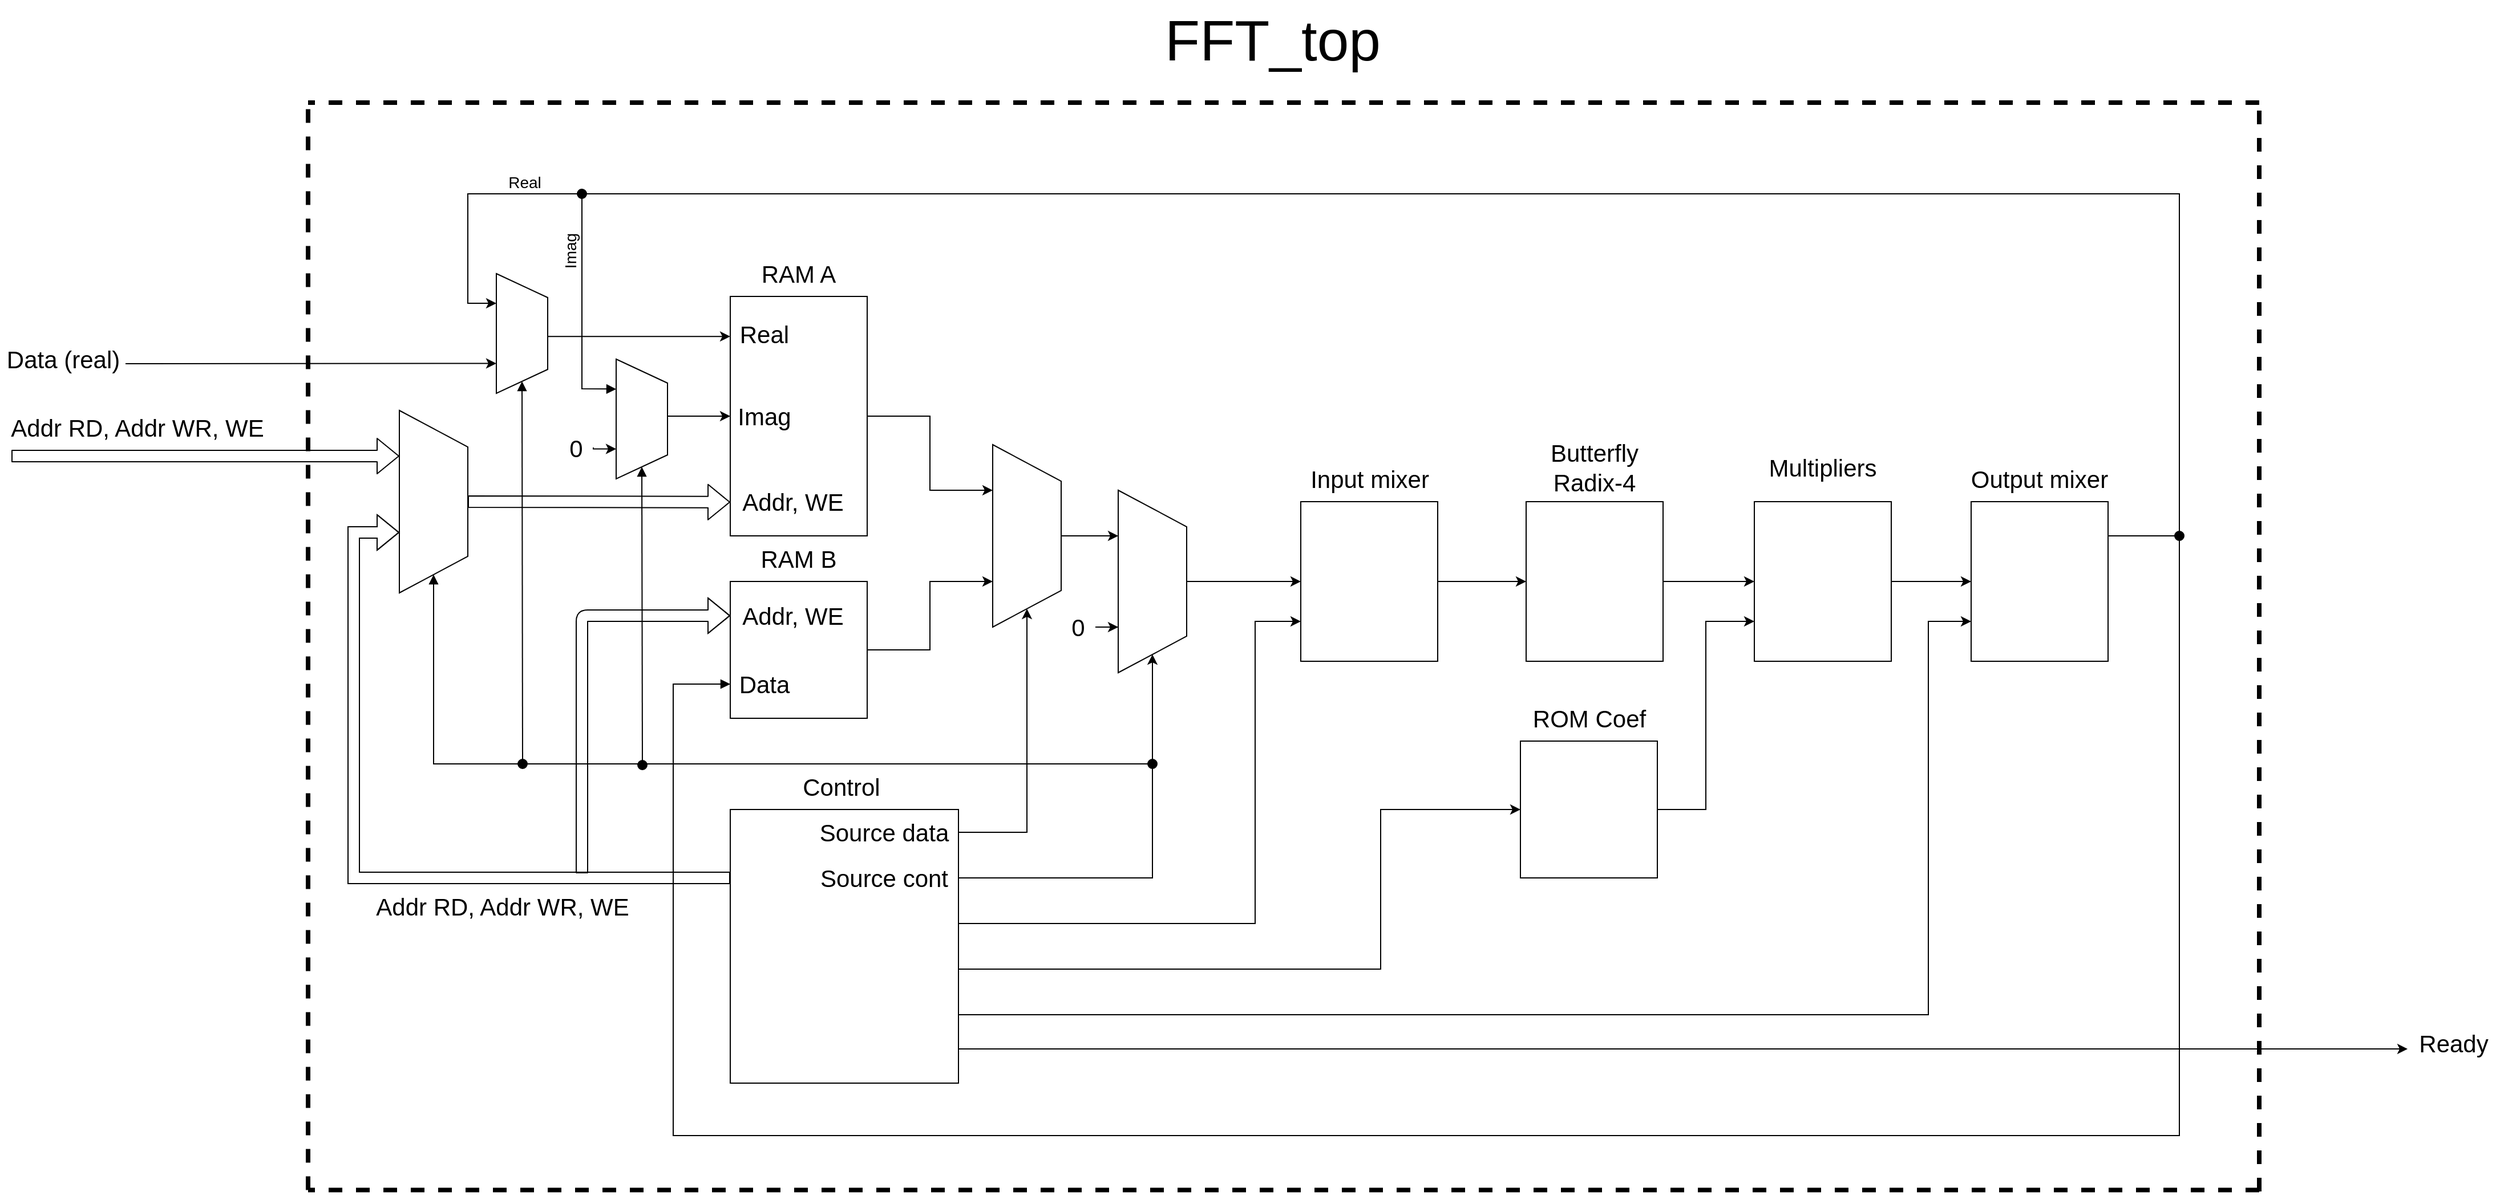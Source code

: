 <mxfile version="12.8.1" type="device"><diagram id="4vBenmvVGV5A6vrpV4G-" name="Page-1"><mxGraphModel dx="2780" dy="3052" grid="1" gridSize="10" guides="1" tooltips="1" connect="1" arrows="1" fold="1" page="1" pageScale="1" pageWidth="827" pageHeight="1169" math="0" shadow="0"><root><mxCell id="0"/><mxCell id="1" parent="0"/><mxCell id="ND-BkA_XRdKAPB5eUd4H-8" style="edgeStyle=orthogonalEdgeStyle;rounded=0;orthogonalLoop=1;jettySize=auto;html=1;entryX=0.25;entryY=1;entryDx=0;entryDy=0;fontSize=21;" parent="1" source="ND-BkA_XRdKAPB5eUd4H-1" target="ND-BkA_XRdKAPB5eUd4H-7" edge="1"><mxGeometry relative="1" as="geometry"/></mxCell><mxCell id="ND-BkA_XRdKAPB5eUd4H-1" value="" style="rounded=0;whiteSpace=wrap;html=1;" parent="1" vertex="1"><mxGeometry x="390" y="-230" width="120" height="210" as="geometry"/></mxCell><mxCell id="ND-BkA_XRdKAPB5eUd4H-2" value="RAM A" style="text;html=1;strokeColor=none;fillColor=none;align=center;verticalAlign=middle;whiteSpace=wrap;rounded=0;fontSize=21;" parent="1" vertex="1"><mxGeometry x="405" y="-260" width="90" height="20" as="geometry"/></mxCell><mxCell id="ND-BkA_XRdKAPB5eUd4H-9" style="edgeStyle=orthogonalEdgeStyle;rounded=0;orthogonalLoop=1;jettySize=auto;html=1;entryX=0.75;entryY=1;entryDx=0;entryDy=0;fontSize=21;" parent="1" source="ND-BkA_XRdKAPB5eUd4H-5" target="ND-BkA_XRdKAPB5eUd4H-7" edge="1"><mxGeometry relative="1" as="geometry"/></mxCell><mxCell id="ND-BkA_XRdKAPB5eUd4H-5" value="" style="rounded=0;whiteSpace=wrap;html=1;" parent="1" vertex="1"><mxGeometry x="390" y="20" width="120" height="120" as="geometry"/></mxCell><mxCell id="ND-BkA_XRdKAPB5eUd4H-6" value="RAM B" style="text;html=1;strokeColor=none;fillColor=none;align=center;verticalAlign=middle;whiteSpace=wrap;rounded=0;fontSize=21;" parent="1" vertex="1"><mxGeometry x="405" y="-10" width="90" height="20" as="geometry"/></mxCell><mxCell id="p9qoK1k5cuIjucnHrk1L-18" style="edgeStyle=orthogonalEdgeStyle;rounded=0;orthogonalLoop=1;jettySize=auto;html=1;exitX=0.5;exitY=0;exitDx=0;exitDy=0;entryX=0.25;entryY=1;entryDx=0;entryDy=0;" edge="1" parent="1" source="ND-BkA_XRdKAPB5eUd4H-7" target="p9qoK1k5cuIjucnHrk1L-16"><mxGeometry relative="1" as="geometry"/></mxCell><mxCell id="ND-BkA_XRdKAPB5eUd4H-7" value="" style="shape=trapezoid;perimeter=trapezoidPerimeter;whiteSpace=wrap;html=1;fontSize=21;rotation=90;" parent="1" vertex="1"><mxGeometry x="570" y="-50" width="160" height="60" as="geometry"/></mxCell><mxCell id="ND-BkA_XRdKAPB5eUd4H-15" style="edgeStyle=orthogonalEdgeStyle;rounded=0;orthogonalLoop=1;jettySize=auto;html=1;entryX=0;entryY=0.5;entryDx=0;entryDy=0;fontSize=21;" parent="1" source="ND-BkA_XRdKAPB5eUd4H-10" target="ND-BkA_XRdKAPB5eUd4H-13" edge="1"><mxGeometry relative="1" as="geometry"/></mxCell><mxCell id="ND-BkA_XRdKAPB5eUd4H-10" value="" style="rounded=0;whiteSpace=wrap;html=1;fontSize=21;" parent="1" vertex="1"><mxGeometry x="890" y="-50" width="120" height="140" as="geometry"/></mxCell><mxCell id="ND-BkA_XRdKAPB5eUd4H-12" value="Input mixer" style="text;html=1;strokeColor=none;fillColor=none;align=center;verticalAlign=middle;whiteSpace=wrap;rounded=0;fontSize=21;" parent="1" vertex="1"><mxGeometry x="882.5" y="-80" width="135" height="20" as="geometry"/></mxCell><mxCell id="ND-BkA_XRdKAPB5eUd4H-18" style="edgeStyle=orthogonalEdgeStyle;rounded=0;orthogonalLoop=1;jettySize=auto;html=1;exitX=1;exitY=0.5;exitDx=0;exitDy=0;entryX=0;entryY=0.5;entryDx=0;entryDy=0;fontSize=21;" parent="1" source="ND-BkA_XRdKAPB5eUd4H-13" target="ND-BkA_XRdKAPB5eUd4H-16" edge="1"><mxGeometry relative="1" as="geometry"/></mxCell><mxCell id="ND-BkA_XRdKAPB5eUd4H-13" value="" style="rounded=0;whiteSpace=wrap;html=1;fontSize=21;" parent="1" vertex="1"><mxGeometry x="1087.5" y="-50" width="120" height="140" as="geometry"/></mxCell><mxCell id="ND-BkA_XRdKAPB5eUd4H-14" value="Butterfly Radix-4" style="text;html=1;strokeColor=none;fillColor=none;align=center;verticalAlign=middle;whiteSpace=wrap;rounded=0;fontSize=21;" parent="1" vertex="1"><mxGeometry x="1080" y="-90" width="135" height="20" as="geometry"/></mxCell><mxCell id="ND-BkA_XRdKAPB5eUd4H-21" style="edgeStyle=orthogonalEdgeStyle;rounded=0;orthogonalLoop=1;jettySize=auto;html=1;exitX=1;exitY=0.5;exitDx=0;exitDy=0;entryX=0;entryY=0.5;entryDx=0;entryDy=0;fontSize=21;" parent="1" source="ND-BkA_XRdKAPB5eUd4H-16" target="ND-BkA_XRdKAPB5eUd4H-19" edge="1"><mxGeometry relative="1" as="geometry"/></mxCell><mxCell id="ND-BkA_XRdKAPB5eUd4H-16" value="" style="rounded=0;whiteSpace=wrap;html=1;fontSize=21;" parent="1" vertex="1"><mxGeometry x="1287.5" y="-50" width="120" height="140" as="geometry"/></mxCell><mxCell id="ND-BkA_XRdKAPB5eUd4H-17" value="Multipliers" style="text;html=1;strokeColor=none;fillColor=none;align=center;verticalAlign=middle;whiteSpace=wrap;rounded=0;fontSize=21;" parent="1" vertex="1"><mxGeometry x="1280" y="-90" width="135" height="20" as="geometry"/></mxCell><mxCell id="p9qoK1k5cuIjucnHrk1L-7" style="edgeStyle=orthogonalEdgeStyle;rounded=0;orthogonalLoop=1;jettySize=auto;html=1;exitX=1;exitY=0.5;exitDx=0;exitDy=0;entryX=0.25;entryY=1;entryDx=0;entryDy=0;" edge="1" parent="1" source="ND-BkA_XRdKAPB5eUd4H-19" target="p9qoK1k5cuIjucnHrk1L-5"><mxGeometry relative="1" as="geometry"><Array as="points"><mxPoint x="1598" y="-20"/><mxPoint x="1660" y="-20"/><mxPoint x="1660" y="-320"/><mxPoint x="160" y="-320"/><mxPoint x="160" y="-224"/><mxPoint x="185" y="-224"/></Array></mxGeometry></mxCell><mxCell id="ND-BkA_XRdKAPB5eUd4H-19" value="" style="rounded=0;whiteSpace=wrap;html=1;fontSize=21;" parent="1" vertex="1"><mxGeometry x="1477.5" y="-50" width="120" height="140" as="geometry"/></mxCell><mxCell id="ND-BkA_XRdKAPB5eUd4H-20" value="Output mixer" style="text;html=1;strokeColor=none;fillColor=none;align=center;verticalAlign=middle;whiteSpace=wrap;rounded=0;fontSize=21;" parent="1" vertex="1"><mxGeometry x="1470" y="-80" width="135" height="20" as="geometry"/></mxCell><mxCell id="ND-BkA_XRdKAPB5eUd4H-24" style="edgeStyle=orthogonalEdgeStyle;rounded=0;orthogonalLoop=1;jettySize=auto;html=1;exitX=1;exitY=0.5;exitDx=0;exitDy=0;entryX=0;entryY=0.75;entryDx=0;entryDy=0;fontSize=21;" parent="1" source="ND-BkA_XRdKAPB5eUd4H-22" target="ND-BkA_XRdKAPB5eUd4H-16" edge="1"><mxGeometry relative="1" as="geometry"/></mxCell><mxCell id="ND-BkA_XRdKAPB5eUd4H-22" value="" style="rounded=0;whiteSpace=wrap;html=1;" parent="1" vertex="1"><mxGeometry x="1082.5" y="160" width="120" height="120" as="geometry"/></mxCell><mxCell id="ND-BkA_XRdKAPB5eUd4H-23" value="ROM Coef" style="text;html=1;strokeColor=none;fillColor=none;align=center;verticalAlign=middle;whiteSpace=wrap;rounded=0;fontSize=21;" parent="1" vertex="1"><mxGeometry x="1077.5" y="130" width="130" height="20" as="geometry"/></mxCell><mxCell id="ND-BkA_XRdKAPB5eUd4H-28" style="edgeStyle=orthogonalEdgeStyle;rounded=0;orthogonalLoop=1;jettySize=auto;html=1;entryX=0;entryY=0.75;entryDx=0;entryDy=0;fontSize=21;" parent="1" source="ND-BkA_XRdKAPB5eUd4H-25" target="ND-BkA_XRdKAPB5eUd4H-19" edge="1"><mxGeometry relative="1" as="geometry"><Array as="points"><mxPoint x="1440" y="400"/><mxPoint x="1440" y="55"/></Array></mxGeometry></mxCell><mxCell id="p9qoK1k5cuIjucnHrk1L-2" style="edgeStyle=orthogonalEdgeStyle;rounded=0;orthogonalLoop=1;jettySize=auto;html=1;exitX=1;exitY=0.75;exitDx=0;exitDy=0;entryX=0;entryY=0.5;entryDx=0;entryDy=0;" edge="1" parent="1" source="ND-BkA_XRdKAPB5eUd4H-25" target="ND-BkA_XRdKAPB5eUd4H-22"><mxGeometry relative="1" as="geometry"><Array as="points"><mxPoint x="590" y="360"/><mxPoint x="960" y="360"/><mxPoint x="960" y="220"/></Array></mxGeometry></mxCell><mxCell id="p9qoK1k5cuIjucnHrk1L-3" style="edgeStyle=orthogonalEdgeStyle;rounded=0;orthogonalLoop=1;jettySize=auto;html=1;exitX=1;exitY=0.5;exitDx=0;exitDy=0;entryX=0;entryY=0.75;entryDx=0;entryDy=0;" edge="1" parent="1" source="ND-BkA_XRdKAPB5eUd4H-25" target="ND-BkA_XRdKAPB5eUd4H-10"><mxGeometry relative="1" as="geometry"><Array as="points"><mxPoint x="590" y="320"/><mxPoint x="850" y="320"/><mxPoint x="850" y="55"/></Array></mxGeometry></mxCell><mxCell id="p9qoK1k5cuIjucnHrk1L-4" style="edgeStyle=orthogonalEdgeStyle;rounded=0;orthogonalLoop=1;jettySize=auto;html=1;exitX=1;exitY=0.25;exitDx=0;exitDy=0;entryX=1;entryY=0.5;entryDx=0;entryDy=0;" edge="1" parent="1" source="ND-BkA_XRdKAPB5eUd4H-25" target="ND-BkA_XRdKAPB5eUd4H-7"><mxGeometry relative="1" as="geometry"><Array as="points"><mxPoint x="590" y="240"/><mxPoint x="650" y="240"/></Array></mxGeometry></mxCell><mxCell id="p9qoK1k5cuIjucnHrk1L-15" style="edgeStyle=orthogonalEdgeStyle;rounded=0;orthogonalLoop=1;jettySize=auto;html=1;entryX=1;entryY=0.5;entryDx=0;entryDy=0;" edge="1" parent="1" target="p9qoK1k5cuIjucnHrk1L-16"><mxGeometry relative="1" as="geometry"><mxPoint x="770" y="80" as="targetPoint"/><mxPoint x="590" y="340" as="sourcePoint"/><Array as="points"><mxPoint x="590" y="280"/><mxPoint x="760" y="280"/></Array></mxGeometry></mxCell><mxCell id="p9qoK1k5cuIjucnHrk1L-64" style="edgeStyle=orthogonalEdgeStyle;rounded=0;orthogonalLoop=1;jettySize=auto;html=1;exitX=0;exitY=0.25;exitDx=0;exitDy=0;entryX=0.669;entryY=1;entryDx=0;entryDy=0;entryPerimeter=0;strokeWidth=1;fontSize=21;shape=flexArrow;strokeColor=#000000;" edge="1" parent="1" source="ND-BkA_XRdKAPB5eUd4H-25" target="p9qoK1k5cuIjucnHrk1L-6"><mxGeometry relative="1" as="geometry"><Array as="points"><mxPoint x="60" y="280"/><mxPoint x="60" y="-23"/></Array></mxGeometry></mxCell><mxCell id="p9qoK1k5cuIjucnHrk1L-66" style="edgeStyle=orthogonalEdgeStyle;rounded=0;orthogonalLoop=1;jettySize=auto;html=1;exitX=1;exitY=0.5;exitDx=0;exitDy=0;strokeColor=#000000;strokeWidth=1;fontSize=21;" edge="1" parent="1" source="ND-BkA_XRdKAPB5eUd4H-25"><mxGeometry relative="1" as="geometry"><mxPoint x="1860" y="430" as="targetPoint"/><Array as="points"><mxPoint x="590" y="430"/><mxPoint x="1430" y="430"/></Array></mxGeometry></mxCell><UserObject label="" id="ND-BkA_XRdKAPB5eUd4H-25"><mxCell style="rounded=0;whiteSpace=wrap;html=1;fontSize=21;" parent="1" vertex="1"><mxGeometry x="390" y="220" width="200" height="240" as="geometry"/></mxCell></UserObject><mxCell id="ND-BkA_XRdKAPB5eUd4H-26" value="Control" style="text;html=1;strokeColor=none;fillColor=none;align=center;verticalAlign=middle;whiteSpace=wrap;rounded=0;fontSize=21;" parent="1" vertex="1"><mxGeometry x="420" y="190" width="135" height="20" as="geometry"/></mxCell><mxCell id="p9qoK1k5cuIjucnHrk1L-40" style="edgeStyle=orthogonalEdgeStyle;rounded=0;orthogonalLoop=1;jettySize=auto;html=1;exitX=0.5;exitY=0;exitDx=0;exitDy=0;entryX=0;entryY=0.167;entryDx=0;entryDy=0;entryPerimeter=0;" edge="1" parent="1" source="p9qoK1k5cuIjucnHrk1L-5" target="ND-BkA_XRdKAPB5eUd4H-1"><mxGeometry relative="1" as="geometry"><Array as="points"><mxPoint x="230" y="-195"/></Array></mxGeometry></mxCell><mxCell id="p9qoK1k5cuIjucnHrk1L-5" value="" style="shape=trapezoid;perimeter=trapezoidPerimeter;whiteSpace=wrap;html=1;fontSize=21;rotation=90;" vertex="1" parent="1"><mxGeometry x="155" y="-220" width="105" height="45" as="geometry"/></mxCell><mxCell id="p9qoK1k5cuIjucnHrk1L-6" value="" style="shape=trapezoid;perimeter=trapezoidPerimeter;whiteSpace=wrap;html=1;fontSize=21;rotation=90;" vertex="1" parent="1"><mxGeometry x="50" y="-80" width="160" height="60" as="geometry"/></mxCell><mxCell id="p9qoK1k5cuIjucnHrk1L-14" value="Source data" style="text;html=1;strokeColor=none;fillColor=none;align=center;verticalAlign=middle;whiteSpace=wrap;rounded=0;fontSize=21;" vertex="1" parent="1"><mxGeometry x="460" y="230" width="130" height="20" as="geometry"/></mxCell><mxCell id="p9qoK1k5cuIjucnHrk1L-17" style="edgeStyle=orthogonalEdgeStyle;rounded=0;orthogonalLoop=1;jettySize=auto;html=1;" edge="1" parent="1" source="p9qoK1k5cuIjucnHrk1L-16" target="ND-BkA_XRdKAPB5eUd4H-10"><mxGeometry relative="1" as="geometry"/></mxCell><mxCell id="p9qoK1k5cuIjucnHrk1L-16" value="" style="shape=trapezoid;perimeter=trapezoidPerimeter;whiteSpace=wrap;html=1;fontSize=21;rotation=90;" vertex="1" parent="1"><mxGeometry x="680" y="-10" width="160" height="60" as="geometry"/></mxCell><mxCell id="p9qoK1k5cuIjucnHrk1L-22" style="edgeStyle=orthogonalEdgeStyle;rounded=0;orthogonalLoop=1;jettySize=auto;html=1;entryX=0.75;entryY=1;entryDx=0;entryDy=0;" edge="1" parent="1" source="p9qoK1k5cuIjucnHrk1L-19" target="p9qoK1k5cuIjucnHrk1L-16"><mxGeometry relative="1" as="geometry"/></mxCell><mxCell id="p9qoK1k5cuIjucnHrk1L-19" value="0" style="text;html=1;strokeColor=none;fillColor=none;align=center;verticalAlign=middle;whiteSpace=wrap;rounded=0;fontSize=21;" vertex="1" parent="1"><mxGeometry x="680" y="50" width="30" height="20" as="geometry"/></mxCell><mxCell id="p9qoK1k5cuIjucnHrk1L-21" value="Source cont" style="text;html=1;strokeColor=none;fillColor=none;align=center;verticalAlign=middle;whiteSpace=wrap;rounded=0;fontSize=21;" vertex="1" parent="1"><mxGeometry x="460" y="270" width="130" height="20" as="geometry"/></mxCell><mxCell id="p9qoK1k5cuIjucnHrk1L-35" value="" style="html=1;verticalAlign=bottom;startArrow=oval;startFill=1;endArrow=block;startSize=8;entryX=1;entryY=0.5;entryDx=0;entryDy=0;rounded=0;" edge="1" parent="1" target="p9qoK1k5cuIjucnHrk1L-6"><mxGeometry width="60" relative="1" as="geometry"><mxPoint x="760" y="180" as="sourcePoint"/><mxPoint x="340" y="180" as="targetPoint"/><Array as="points"><mxPoint x="130" y="180"/></Array></mxGeometry></mxCell><mxCell id="p9qoK1k5cuIjucnHrk1L-36" value="" style="html=1;verticalAlign=bottom;startArrow=oval;startFill=1;endArrow=block;startSize=8;entryX=1;entryY=0.5;entryDx=0;entryDy=0;rounded=0;" edge="1" parent="1" target="p9qoK1k5cuIjucnHrk1L-5"><mxGeometry width="60" relative="1" as="geometry"><mxPoint x="208" y="180" as="sourcePoint"/><mxPoint x="270" y="-60" as="targetPoint"/><Array as="points"/></mxGeometry></mxCell><mxCell id="p9qoK1k5cuIjucnHrk1L-37" value="" style="endArrow=classic;html=1;entryX=0.75;entryY=1;entryDx=0;entryDy=0;" edge="1" parent="1" target="p9qoK1k5cuIjucnHrk1L-5"><mxGeometry width="50" height="50" relative="1" as="geometry"><mxPoint x="-140" y="-171" as="sourcePoint"/><mxPoint x="450" y="-30" as="targetPoint"/></mxGeometry></mxCell><mxCell id="p9qoK1k5cuIjucnHrk1L-38" value="" style="html=1;verticalAlign=bottom;startArrow=oval;startFill=1;endArrow=block;startSize=8;entryX=0;entryY=0.75;entryDx=0;entryDy=0;rounded=0;" edge="1" parent="1" target="ND-BkA_XRdKAPB5eUd4H-5"><mxGeometry width="60" relative="1" as="geometry"><mxPoint x="1660" y="-20" as="sourcePoint"/><mxPoint x="319" y="460.0" as="targetPoint"/><Array as="points"><mxPoint x="1660" y="506"/><mxPoint x="340" y="506"/><mxPoint x="340" y="110"/></Array></mxGeometry></mxCell><mxCell id="p9qoK1k5cuIjucnHrk1L-42" style="edgeStyle=orthogonalEdgeStyle;rounded=0;orthogonalLoop=1;jettySize=auto;html=1;exitX=0.5;exitY=0;exitDx=0;exitDy=0;" edge="1" parent="1" source="p9qoK1k5cuIjucnHrk1L-41" target="ND-BkA_XRdKAPB5eUd4H-1"><mxGeometry relative="1" as="geometry"><Array as="points"><mxPoint x="335" y="-125"/></Array></mxGeometry></mxCell><mxCell id="p9qoK1k5cuIjucnHrk1L-41" value="" style="shape=trapezoid;perimeter=trapezoidPerimeter;whiteSpace=wrap;html=1;fontSize=21;rotation=90;" vertex="1" parent="1"><mxGeometry x="260" y="-145" width="105" height="45" as="geometry"/></mxCell><mxCell id="p9qoK1k5cuIjucnHrk1L-44" style="edgeStyle=orthogonalEdgeStyle;rounded=0;orthogonalLoop=1;jettySize=auto;html=1;exitX=1;exitY=0.5;exitDx=0;exitDy=0;entryX=0.25;entryY=1;entryDx=0;entryDy=0;" edge="1" parent="1"><mxGeometry relative="1" as="geometry"><mxPoint x="270" y="-97.5" as="sourcePoint"/><mxPoint x="290" y="-96.25" as="targetPoint"/><Array as="points"><mxPoint x="270" y="-96.5"/></Array></mxGeometry></mxCell><mxCell id="p9qoK1k5cuIjucnHrk1L-43" value="0" style="text;html=1;strokeColor=none;fillColor=none;align=center;verticalAlign=middle;whiteSpace=wrap;rounded=0;fontSize=21;" vertex="1" parent="1"><mxGeometry x="240" y="-107.5" width="30" height="20" as="geometry"/></mxCell><mxCell id="p9qoK1k5cuIjucnHrk1L-46" value="" style="html=1;verticalAlign=bottom;startArrow=oval;startFill=1;endArrow=block;startSize=8;entryX=1;entryY=0.5;entryDx=0;entryDy=0;rounded=0;" edge="1" parent="1" target="p9qoK1k5cuIjucnHrk1L-41"><mxGeometry width="60" relative="1" as="geometry"><mxPoint x="313" y="181" as="sourcePoint"/><mxPoint x="310" y="-125" as="targetPoint"/><Array as="points"/></mxGeometry></mxCell><mxCell id="p9qoK1k5cuIjucnHrk1L-47" value="Real" style="text;html=1;strokeColor=none;fillColor=none;align=center;verticalAlign=middle;whiteSpace=wrap;rounded=0;fontSize=21;" vertex="1" parent="1"><mxGeometry x="390" y="-207.5" width="60" height="20" as="geometry"/></mxCell><mxCell id="p9qoK1k5cuIjucnHrk1L-49" value="Imag" style="text;html=1;strokeColor=none;fillColor=none;align=center;verticalAlign=middle;whiteSpace=wrap;rounded=0;fontSize=21;" vertex="1" parent="1"><mxGeometry x="390" y="-135" width="60" height="20" as="geometry"/></mxCell><mxCell id="p9qoK1k5cuIjucnHrk1L-50" value="" style="html=1;verticalAlign=bottom;startArrow=oval;startFill=1;endArrow=block;startSize=8;entryX=0.25;entryY=1;entryDx=0;entryDy=0;rounded=0;" edge="1" parent="1" target="p9qoK1k5cuIjucnHrk1L-41"><mxGeometry width="60" relative="1" as="geometry"><mxPoint x="260" y="-320" as="sourcePoint"/><mxPoint x="270" y="-450" as="targetPoint"/><Array as="points"><mxPoint x="260" y="-149"/></Array></mxGeometry></mxCell><mxCell id="p9qoK1k5cuIjucnHrk1L-51" value="Real" style="text;html=1;strokeColor=none;fillColor=none;align=center;verticalAlign=middle;whiteSpace=wrap;rounded=0;fontSize=14;" vertex="1" parent="1"><mxGeometry x="180" y="-340" width="60" height="20" as="geometry"/></mxCell><mxCell id="p9qoK1k5cuIjucnHrk1L-52" value="Imag" style="text;html=1;strokeColor=none;fillColor=none;align=center;verticalAlign=middle;whiteSpace=wrap;rounded=0;fontSize=14;rotation=-90;" vertex="1" parent="1"><mxGeometry x="220" y="-280" width="60" height="20" as="geometry"/></mxCell><mxCell id="p9qoK1k5cuIjucnHrk1L-54" value="" style="shape=flexArrow;endArrow=classic;html=1;fontSize=14;entryX=0.25;entryY=1;entryDx=0;entryDy=0;" edge="1" parent="1" target="p9qoK1k5cuIjucnHrk1L-6"><mxGeometry width="50" height="50" relative="1" as="geometry"><mxPoint x="-240" y="-90" as="sourcePoint"/><mxPoint x="320" y="110" as="targetPoint"/></mxGeometry></mxCell><mxCell id="p9qoK1k5cuIjucnHrk1L-55" value="" style="endArrow=none;html=1;fontSize=14;dashed=1;strokeWidth=4;" edge="1" parent="1"><mxGeometry width="50" height="50" relative="1" as="geometry"><mxPoint x="20" y="553.75" as="sourcePoint"/><mxPoint x="20" y="-396.25" as="targetPoint"/></mxGeometry></mxCell><mxCell id="p9qoK1k5cuIjucnHrk1L-56" value="" style="endArrow=none;html=1;fontSize=14;dashed=1;strokeWidth=4;" edge="1" parent="1"><mxGeometry width="50" height="50" relative="1" as="geometry"><mxPoint x="1730" y="553.75" as="sourcePoint"/><mxPoint x="20" y="553.75" as="targetPoint"/></mxGeometry></mxCell><mxCell id="p9qoK1k5cuIjucnHrk1L-57" value="" style="endArrow=none;html=1;fontSize=14;dashed=1;strokeWidth=4;" edge="1" parent="1"><mxGeometry width="50" height="50" relative="1" as="geometry"><mxPoint x="1730" y="-400" as="sourcePoint"/><mxPoint x="20" y="-400" as="targetPoint"/></mxGeometry></mxCell><mxCell id="p9qoK1k5cuIjucnHrk1L-58" value="" style="endArrow=none;html=1;fontSize=14;dashed=1;strokeWidth=4;" edge="1" parent="1"><mxGeometry width="50" height="50" relative="1" as="geometry"><mxPoint x="1730" y="555" as="sourcePoint"/><mxPoint x="1730" y="-395" as="targetPoint"/></mxGeometry></mxCell><mxCell id="p9qoK1k5cuIjucnHrk1L-59" value="&lt;font style=&quot;font-size: 50px;&quot;&gt;FFT_top&lt;/font&gt;" style="text;html=1;align=center;verticalAlign=middle;resizable=0;points=[];autosize=1;fontSize=50;" vertex="1" parent="1"><mxGeometry x="765" y="-490" width="200" height="70" as="geometry"/></mxCell><mxCell id="p9qoK1k5cuIjucnHrk1L-62" value="Data (real)" style="text;html=1;align=center;verticalAlign=middle;resizable=0;points=[];autosize=1;fontSize=21;" vertex="1" parent="1"><mxGeometry x="-250" y="-190" width="110" height="30" as="geometry"/></mxCell><mxCell id="p9qoK1k5cuIjucnHrk1L-63" value="Addr RD, Addr WR, WE" style="text;html=1;align=center;verticalAlign=middle;resizable=0;points=[];autosize=1;fontSize=21;" vertex="1" parent="1"><mxGeometry x="-250" y="-130" width="240" height="30" as="geometry"/></mxCell><mxCell id="p9qoK1k5cuIjucnHrk1L-65" value="Addr RD, Addr WR, WE" style="text;html=1;align=center;verticalAlign=middle;resizable=0;points=[];autosize=1;fontSize=21;" vertex="1" parent="1"><mxGeometry x="70" y="290" width="240" height="30" as="geometry"/></mxCell><mxCell id="p9qoK1k5cuIjucnHrk1L-67" value="Ready" style="text;html=1;align=center;verticalAlign=middle;resizable=0;points=[];autosize=1;fontSize=21;" vertex="1" parent="1"><mxGeometry x="1860" y="410" width="80" height="30" as="geometry"/></mxCell><mxCell id="p9qoK1k5cuIjucnHrk1L-69" value="" style="endArrow=classic;html=1;strokeColor=#000000;strokeWidth=1;fontSize=21;shape=flexArrow;entryX=0;entryY=0.25;entryDx=0;entryDy=0;width=10;" edge="1" parent="1" target="ND-BkA_XRdKAPB5eUd4H-5"><mxGeometry width="50" height="50" relative="1" as="geometry"><mxPoint x="260" y="276" as="sourcePoint"/><mxPoint x="360" y="60" as="targetPoint"/><Array as="points"><mxPoint x="260" y="50"/></Array></mxGeometry></mxCell><mxCell id="p9qoK1k5cuIjucnHrk1L-72" value="" style="shape=flexArrow;endArrow=classic;html=1;fontSize=14;" edge="1" parent="1"><mxGeometry width="50" height="50" relative="1" as="geometry"><mxPoint x="160" y="-50.0" as="sourcePoint"/><mxPoint x="390" y="-49.58" as="targetPoint"/></mxGeometry></mxCell><mxCell id="p9qoK1k5cuIjucnHrk1L-74" value="Addr, WE" style="text;html=1;strokeColor=none;fillColor=none;align=center;verticalAlign=middle;whiteSpace=wrap;rounded=0;fontSize=21;" vertex="1" parent="1"><mxGeometry x="390" y="-60" width="110" height="20" as="geometry"/></mxCell><mxCell id="p9qoK1k5cuIjucnHrk1L-75" value="Addr, WE" style="text;html=1;strokeColor=none;fillColor=none;align=center;verticalAlign=middle;whiteSpace=wrap;rounded=0;fontSize=21;" vertex="1" parent="1"><mxGeometry x="390" y="40" width="110" height="20" as="geometry"/></mxCell><mxCell id="p9qoK1k5cuIjucnHrk1L-76" value="Data" style="text;html=1;strokeColor=none;fillColor=none;align=center;verticalAlign=middle;whiteSpace=wrap;rounded=0;fontSize=21;" vertex="1" parent="1"><mxGeometry x="390" y="100" width="60" height="20" as="geometry"/></mxCell></root></mxGraphModel></diagram></mxfile>